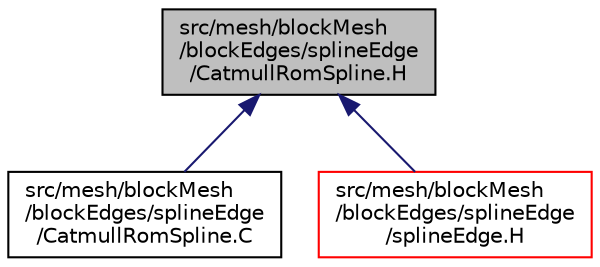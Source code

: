 digraph "src/mesh/blockMesh/blockEdges/splineEdge/CatmullRomSpline.H"
{
  bgcolor="transparent";
  edge [fontname="Helvetica",fontsize="10",labelfontname="Helvetica",labelfontsize="10"];
  node [fontname="Helvetica",fontsize="10",shape=record];
  Node1 [label="src/mesh/blockMesh\l/blockEdges/splineEdge\l/CatmullRomSpline.H",height=0.2,width=0.4,color="black", fillcolor="grey75", style="filled" fontcolor="black"];
  Node1 -> Node2 [dir="back",color="midnightblue",fontsize="10",style="solid",fontname="Helvetica"];
  Node2 [label="src/mesh/blockMesh\l/blockEdges/splineEdge\l/CatmullRomSpline.C",height=0.2,width=0.4,color="black",URL="$CatmullRomSpline_8C.html"];
  Node1 -> Node3 [dir="back",color="midnightblue",fontsize="10",style="solid",fontname="Helvetica"];
  Node3 [label="src/mesh/blockMesh\l/blockEdges/splineEdge\l/splineEdge.H",height=0.2,width=0.4,color="red",URL="$splineEdge_8H.html"];
}
